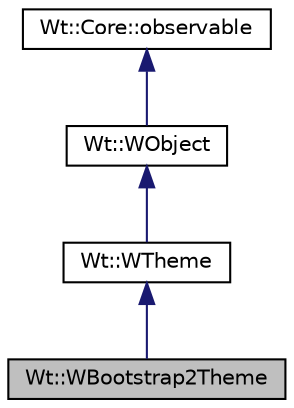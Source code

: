 digraph "Wt::WBootstrap2Theme"
{
 // LATEX_PDF_SIZE
  edge [fontname="Helvetica",fontsize="10",labelfontname="Helvetica",labelfontsize="10"];
  node [fontname="Helvetica",fontsize="10",shape=record];
  Node1 [label="Wt::WBootstrap2Theme",height=0.2,width=0.4,color="black", fillcolor="grey75", style="filled", fontcolor="black",tooltip="Theme based on the Twitter Bootstrap 2 CSS framework."];
  Node2 -> Node1 [dir="back",color="midnightblue",fontsize="10",style="solid"];
  Node2 [label="Wt::WTheme",height=0.2,width=0.4,color="black", fillcolor="white", style="filled",URL="$classWt_1_1WTheme.html",tooltip=" "];
  Node3 -> Node2 [dir="back",color="midnightblue",fontsize="10",style="solid"];
  Node3 [label="Wt::WObject",height=0.2,width=0.4,color="black", fillcolor="white", style="filled",URL="$classWt_1_1WObject.html",tooltip="A base class for objects that participate in the signal/slot system."];
  Node4 -> Node3 [dir="back",color="midnightblue",fontsize="10",style="solid"];
  Node4 [label="Wt::Core::observable",height=0.2,width=0.4,color="black", fillcolor="white", style="filled",URL="$classWt_1_1Core_1_1observable.html",tooltip="A base class for objects whose life-time can be tracked."];
}

